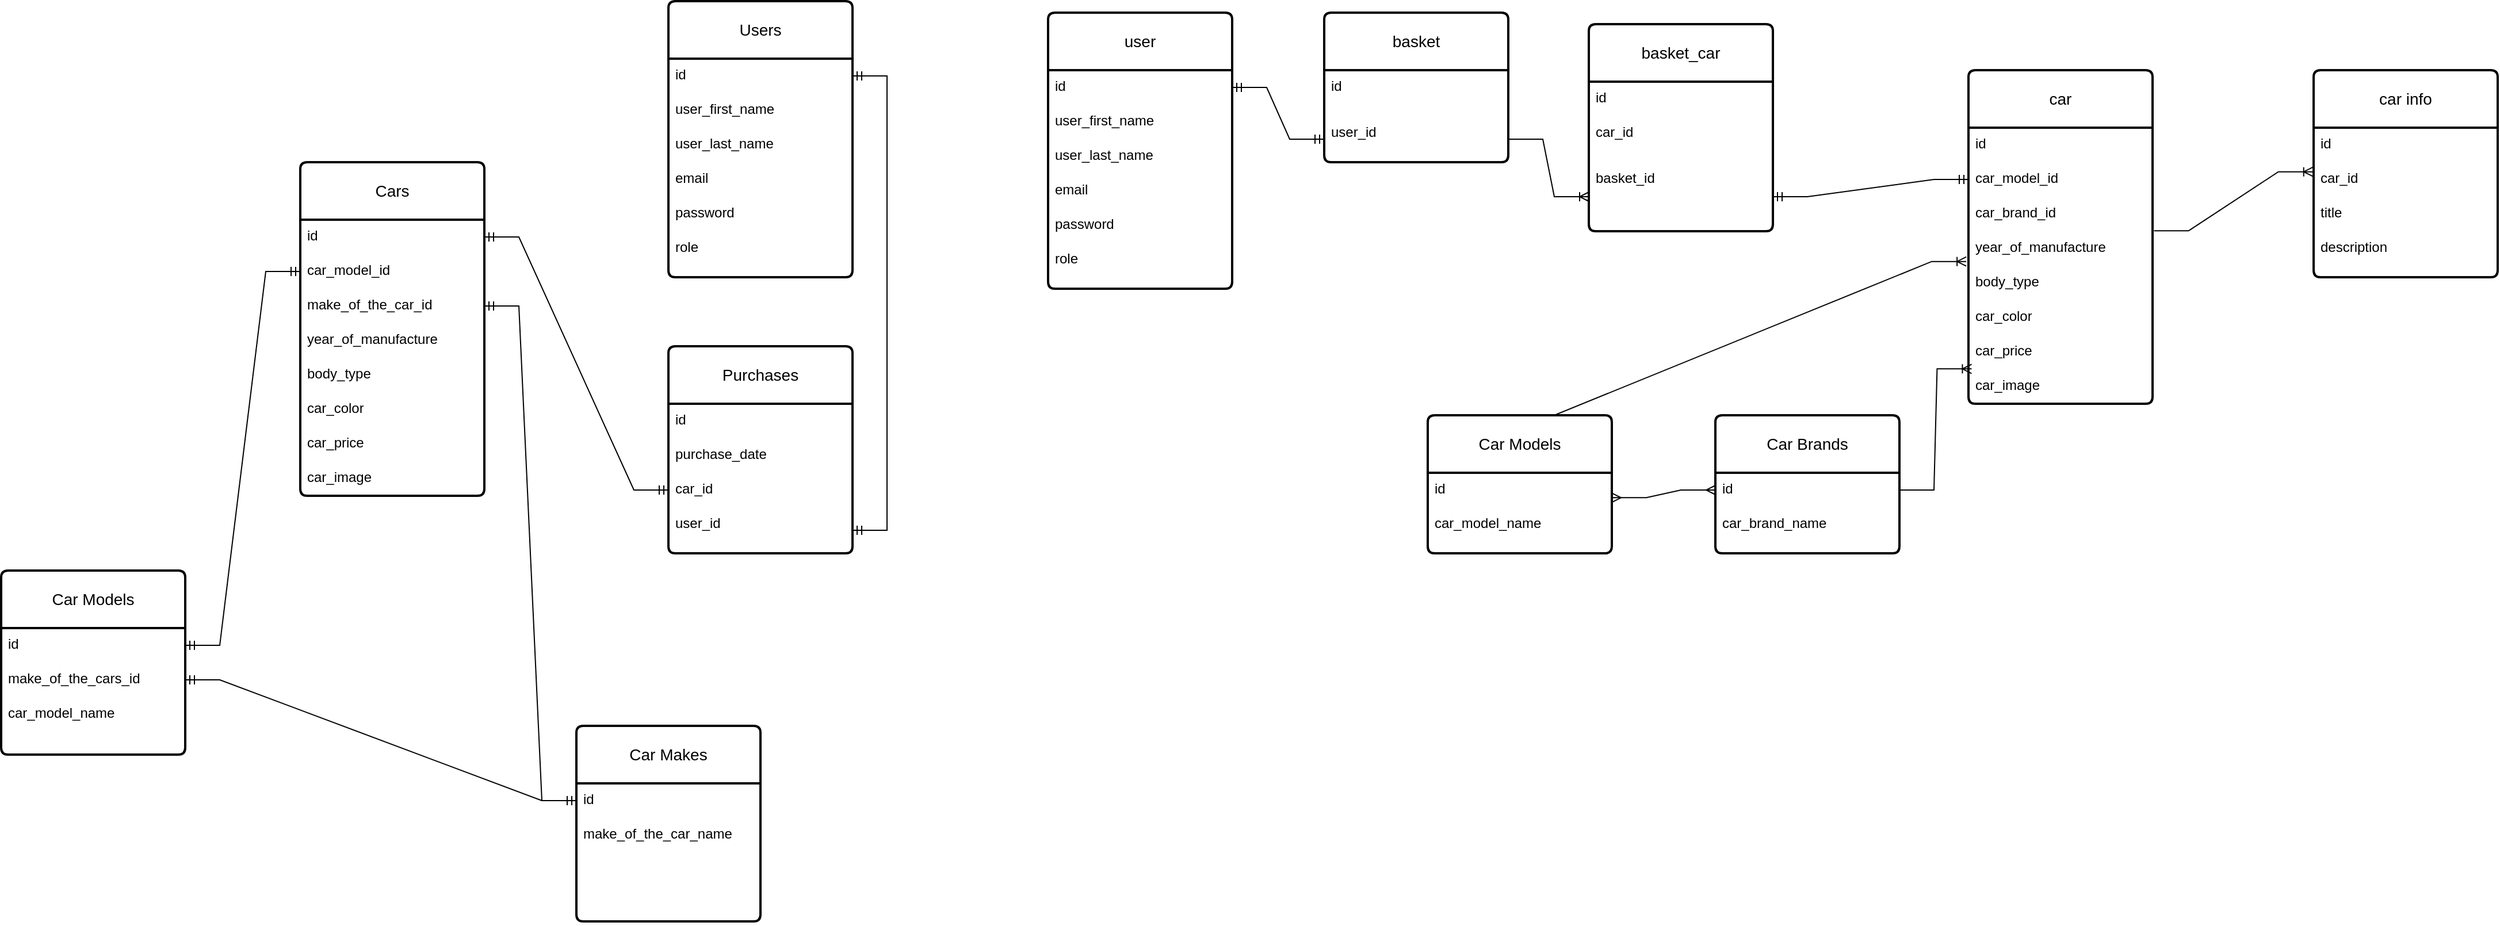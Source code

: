 <mxfile version="21.2.9" type="device">
  <diagram name="Страница 1" id="Hkr_ZFMklL91M4Rwt6lm">
    <mxGraphModel dx="1674" dy="788" grid="1" gridSize="10" guides="1" tooltips="1" connect="1" arrows="1" fold="1" page="1" pageScale="1" pageWidth="3300" pageHeight="4681" math="0" shadow="0">
      <root>
        <mxCell id="0" />
        <mxCell id="1" parent="0" />
        <mxCell id="MF3mSI-9Bg1sAX1x7ReT-1" value="Cars" style="swimlane;childLayout=stackLayout;horizontal=1;startSize=50;horizontalStack=0;rounded=1;fontSize=14;fontStyle=0;strokeWidth=2;resizeParent=0;resizeLast=1;shadow=0;dashed=0;align=center;arcSize=4;whiteSpace=wrap;html=1;" parent="1" vertex="1">
          <mxGeometry x="290" y="150" width="160" height="290" as="geometry" />
        </mxCell>
        <mxCell id="COfgy1o2G7cCsb_k9n1h-17" value="id" style="text;strokeColor=none;fillColor=none;spacingLeft=4;spacingRight=4;overflow=hidden;rotatable=0;points=[[0,0.5],[1,0.5]];portConstraint=eastwest;fontSize=12;whiteSpace=wrap;html=1;" parent="MF3mSI-9Bg1sAX1x7ReT-1" vertex="1">
          <mxGeometry y="50" width="160" height="30" as="geometry" />
        </mxCell>
        <mxCell id="COfgy1o2G7cCsb_k9n1h-18" value="car_model_id" style="text;strokeColor=none;fillColor=none;spacingLeft=4;spacingRight=4;overflow=hidden;rotatable=0;points=[[0,0.5],[1,0.5]];portConstraint=eastwest;fontSize=12;whiteSpace=wrap;html=1;" parent="MF3mSI-9Bg1sAX1x7ReT-1" vertex="1">
          <mxGeometry y="80" width="160" height="30" as="geometry" />
        </mxCell>
        <mxCell id="COfgy1o2G7cCsb_k9n1h-19" value="make_of_the_car_id" style="text;strokeColor=none;fillColor=none;spacingLeft=4;spacingRight=4;overflow=hidden;rotatable=0;points=[[0,0.5],[1,0.5]];portConstraint=eastwest;fontSize=12;whiteSpace=wrap;html=1;" parent="MF3mSI-9Bg1sAX1x7ReT-1" vertex="1">
          <mxGeometry y="110" width="160" height="30" as="geometry" />
        </mxCell>
        <mxCell id="COfgy1o2G7cCsb_k9n1h-20" value="year_of_manufacture" style="text;strokeColor=none;fillColor=none;spacingLeft=4;spacingRight=4;overflow=hidden;rotatable=0;points=[[0,0.5],[1,0.5]];portConstraint=eastwest;fontSize=12;whiteSpace=wrap;html=1;" parent="MF3mSI-9Bg1sAX1x7ReT-1" vertex="1">
          <mxGeometry y="140" width="160" height="30" as="geometry" />
        </mxCell>
        <mxCell id="COfgy1o2G7cCsb_k9n1h-21" value="body_type" style="text;strokeColor=none;fillColor=none;spacingLeft=4;spacingRight=4;overflow=hidden;rotatable=0;points=[[0,0.5],[1,0.5]];portConstraint=eastwest;fontSize=12;whiteSpace=wrap;html=1;" parent="MF3mSI-9Bg1sAX1x7ReT-1" vertex="1">
          <mxGeometry y="170" width="160" height="30" as="geometry" />
        </mxCell>
        <mxCell id="COfgy1o2G7cCsb_k9n1h-23" value="car_color" style="text;strokeColor=none;fillColor=none;spacingLeft=4;spacingRight=4;overflow=hidden;rotatable=0;points=[[0,0.5],[1,0.5]];portConstraint=eastwest;fontSize=12;whiteSpace=wrap;html=1;" parent="MF3mSI-9Bg1sAX1x7ReT-1" vertex="1">
          <mxGeometry y="200" width="160" height="30" as="geometry" />
        </mxCell>
        <mxCell id="COfgy1o2G7cCsb_k9n1h-24" value="car_price" style="text;strokeColor=none;fillColor=none;spacingLeft=4;spacingRight=4;overflow=hidden;rotatable=0;points=[[0,0.5],[1,0.5]];portConstraint=eastwest;fontSize=12;whiteSpace=wrap;html=1;" parent="MF3mSI-9Bg1sAX1x7ReT-1" vertex="1">
          <mxGeometry y="230" width="160" height="30" as="geometry" />
        </mxCell>
        <mxCell id="COfgy1o2G7cCsb_k9n1h-25" value="car_image" style="text;strokeColor=none;fillColor=none;spacingLeft=4;spacingRight=4;overflow=hidden;rotatable=0;points=[[0,0.5],[1,0.5]];portConstraint=eastwest;fontSize=12;whiteSpace=wrap;html=1;" parent="MF3mSI-9Bg1sAX1x7ReT-1" vertex="1">
          <mxGeometry y="260" width="160" height="30" as="geometry" />
        </mxCell>
        <mxCell id="COfgy1o2G7cCsb_k9n1h-22" value="Item" style="text;strokeColor=none;fillColor=none;spacingLeft=4;spacingRight=4;overflow=hidden;rotatable=0;points=[[0,0.5],[1,0.5]];portConstraint=eastwest;fontSize=12;whiteSpace=wrap;html=1;" parent="MF3mSI-9Bg1sAX1x7ReT-1" vertex="1">
          <mxGeometry y="290" width="160" as="geometry" />
        </mxCell>
        <mxCell id="MF3mSI-9Bg1sAX1x7ReT-6" value="Users" style="swimlane;childLayout=stackLayout;horizontal=1;startSize=50;horizontalStack=0;rounded=1;fontSize=14;fontStyle=0;strokeWidth=2;resizeParent=0;resizeLast=1;shadow=0;dashed=0;align=center;arcSize=4;whiteSpace=wrap;html=1;" parent="1" vertex="1">
          <mxGeometry x="610" y="10" width="160" height="240" as="geometry" />
        </mxCell>
        <mxCell id="COfgy1o2G7cCsb_k9n1h-28" value="id" style="text;strokeColor=none;fillColor=none;spacingLeft=4;spacingRight=4;overflow=hidden;rotatable=0;points=[[0,0.5],[1,0.5]];portConstraint=eastwest;fontSize=12;whiteSpace=wrap;html=1;" parent="MF3mSI-9Bg1sAX1x7ReT-6" vertex="1">
          <mxGeometry y="50" width="160" height="30" as="geometry" />
        </mxCell>
        <mxCell id="COfgy1o2G7cCsb_k9n1h-29" value="user_first_name" style="text;strokeColor=none;fillColor=none;spacingLeft=4;spacingRight=4;overflow=hidden;rotatable=0;points=[[0,0.5],[1,0.5]];portConstraint=eastwest;fontSize=12;whiteSpace=wrap;html=1;" parent="MF3mSI-9Bg1sAX1x7ReT-6" vertex="1">
          <mxGeometry y="80" width="160" height="30" as="geometry" />
        </mxCell>
        <mxCell id="COfgy1o2G7cCsb_k9n1h-30" value="user_last_name" style="text;strokeColor=none;fillColor=none;spacingLeft=4;spacingRight=4;overflow=hidden;rotatable=0;points=[[0,0.5],[1,0.5]];portConstraint=eastwest;fontSize=12;whiteSpace=wrap;html=1;" parent="MF3mSI-9Bg1sAX1x7ReT-6" vertex="1">
          <mxGeometry y="110" width="160" height="30" as="geometry" />
        </mxCell>
        <mxCell id="COfgy1o2G7cCsb_k9n1h-31" value="email" style="text;strokeColor=none;fillColor=none;spacingLeft=4;spacingRight=4;overflow=hidden;rotatable=0;points=[[0,0.5],[1,0.5]];portConstraint=eastwest;fontSize=12;whiteSpace=wrap;html=1;" parent="MF3mSI-9Bg1sAX1x7ReT-6" vertex="1">
          <mxGeometry y="140" width="160" height="30" as="geometry" />
        </mxCell>
        <mxCell id="COfgy1o2G7cCsb_k9n1h-32" value="password" style="text;strokeColor=none;fillColor=none;spacingLeft=4;spacingRight=4;overflow=hidden;rotatable=0;points=[[0,0.5],[1,0.5]];portConstraint=eastwest;fontSize=12;whiteSpace=wrap;html=1;" parent="MF3mSI-9Bg1sAX1x7ReT-6" vertex="1">
          <mxGeometry y="170" width="160" height="30" as="geometry" />
        </mxCell>
        <mxCell id="COfgy1o2G7cCsb_k9n1h-33" value="role" style="text;strokeColor=none;fillColor=none;spacingLeft=4;spacingRight=4;overflow=hidden;rotatable=0;points=[[0,0.5],[1,0.5]];portConstraint=eastwest;fontSize=12;whiteSpace=wrap;html=1;" parent="MF3mSI-9Bg1sAX1x7ReT-6" vertex="1">
          <mxGeometry y="200" width="160" height="40" as="geometry" />
        </mxCell>
        <mxCell id="MF3mSI-9Bg1sAX1x7ReT-13" value="Purchases" style="swimlane;childLayout=stackLayout;horizontal=1;startSize=50;horizontalStack=0;rounded=1;fontSize=14;fontStyle=0;strokeWidth=2;resizeParent=0;resizeLast=1;shadow=0;dashed=0;align=center;arcSize=4;whiteSpace=wrap;html=1;" parent="1" vertex="1">
          <mxGeometry x="610" y="310" width="160" height="180" as="geometry" />
        </mxCell>
        <mxCell id="COfgy1o2G7cCsb_k9n1h-34" value="id" style="text;strokeColor=none;fillColor=none;spacingLeft=4;spacingRight=4;overflow=hidden;rotatable=0;points=[[0,0.5],[1,0.5]];portConstraint=eastwest;fontSize=12;whiteSpace=wrap;html=1;" parent="MF3mSI-9Bg1sAX1x7ReT-13" vertex="1">
          <mxGeometry y="50" width="160" height="30" as="geometry" />
        </mxCell>
        <mxCell id="COfgy1o2G7cCsb_k9n1h-35" value="purchase_date" style="text;strokeColor=none;fillColor=none;spacingLeft=4;spacingRight=4;overflow=hidden;rotatable=0;points=[[0,0.5],[1,0.5]];portConstraint=eastwest;fontSize=12;whiteSpace=wrap;html=1;" parent="MF3mSI-9Bg1sAX1x7ReT-13" vertex="1">
          <mxGeometry y="80" width="160" height="30" as="geometry" />
        </mxCell>
        <mxCell id="COfgy1o2G7cCsb_k9n1h-36" value="car_id" style="text;strokeColor=none;fillColor=none;spacingLeft=4;spacingRight=4;overflow=hidden;rotatable=0;points=[[0,0.5],[1,0.5]];portConstraint=eastwest;fontSize=12;whiteSpace=wrap;html=1;" parent="MF3mSI-9Bg1sAX1x7ReT-13" vertex="1">
          <mxGeometry y="110" width="160" height="30" as="geometry" />
        </mxCell>
        <mxCell id="COfgy1o2G7cCsb_k9n1h-37" value="user_id&lt;br&gt;" style="text;strokeColor=none;fillColor=none;spacingLeft=4;spacingRight=4;overflow=hidden;rotatable=0;points=[[0,0.5],[1,0.5]];portConstraint=eastwest;fontSize=12;whiteSpace=wrap;html=1;" parent="MF3mSI-9Bg1sAX1x7ReT-13" vertex="1">
          <mxGeometry y="140" width="160" height="40" as="geometry" />
        </mxCell>
        <mxCell id="COfgy1o2G7cCsb_k9n1h-1" value="Car Models" style="swimlane;childLayout=stackLayout;horizontal=1;startSize=50;horizontalStack=0;rounded=1;fontSize=14;fontStyle=0;strokeWidth=2;resizeParent=0;resizeLast=1;shadow=0;dashed=0;align=center;arcSize=4;whiteSpace=wrap;html=1;" parent="1" vertex="1">
          <mxGeometry x="30" y="505" width="160" height="160" as="geometry" />
        </mxCell>
        <mxCell id="COfgy1o2G7cCsb_k9n1h-10" value="id" style="text;strokeColor=none;fillColor=none;spacingLeft=4;spacingRight=4;overflow=hidden;rotatable=0;points=[[0,0.5],[1,0.5]];portConstraint=eastwest;fontSize=12;whiteSpace=wrap;html=1;" parent="COfgy1o2G7cCsb_k9n1h-1" vertex="1">
          <mxGeometry y="50" width="160" height="30" as="geometry" />
        </mxCell>
        <mxCell id="COfgy1o2G7cCsb_k9n1h-12" value="make_of_the_cars_id" style="text;strokeColor=none;fillColor=none;spacingLeft=4;spacingRight=4;overflow=hidden;rotatable=0;points=[[0,0.5],[1,0.5]];portConstraint=eastwest;fontSize=12;whiteSpace=wrap;html=1;" parent="COfgy1o2G7cCsb_k9n1h-1" vertex="1">
          <mxGeometry y="80" width="160" height="30" as="geometry" />
        </mxCell>
        <mxCell id="COfgy1o2G7cCsb_k9n1h-11" value="car_model_name" style="text;strokeColor=none;fillColor=none;spacingLeft=4;spacingRight=4;overflow=hidden;rotatable=0;points=[[0,0.5],[1,0.5]];portConstraint=eastwest;fontSize=12;whiteSpace=wrap;html=1;" parent="COfgy1o2G7cCsb_k9n1h-1" vertex="1">
          <mxGeometry y="110" width="160" height="50" as="geometry" />
        </mxCell>
        <mxCell id="COfgy1o2G7cCsb_k9n1h-3" value="Car Makes" style="swimlane;childLayout=stackLayout;horizontal=1;startSize=50;horizontalStack=0;rounded=1;fontSize=14;fontStyle=0;strokeWidth=2;resizeParent=0;resizeLast=1;shadow=0;dashed=0;align=center;arcSize=4;whiteSpace=wrap;html=1;" parent="1" vertex="1">
          <mxGeometry x="530" y="640" width="160" height="170" as="geometry" />
        </mxCell>
        <mxCell id="COfgy1o2G7cCsb_k9n1h-38" value="id" style="text;strokeColor=none;fillColor=none;spacingLeft=4;spacingRight=4;overflow=hidden;rotatable=0;points=[[0,0.5],[1,0.5]];portConstraint=eastwest;fontSize=12;whiteSpace=wrap;html=1;" parent="COfgy1o2G7cCsb_k9n1h-3" vertex="1">
          <mxGeometry y="50" width="160" height="30" as="geometry" />
        </mxCell>
        <mxCell id="COfgy1o2G7cCsb_k9n1h-39" value="make_of_the_car_name" style="text;strokeColor=none;fillColor=none;spacingLeft=4;spacingRight=4;overflow=hidden;rotatable=0;points=[[0,0.5],[1,0.5]];portConstraint=eastwest;fontSize=12;whiteSpace=wrap;html=1;" parent="COfgy1o2G7cCsb_k9n1h-3" vertex="1">
          <mxGeometry y="80" width="160" height="90" as="geometry" />
        </mxCell>
        <mxCell id="COfgy1o2G7cCsb_k9n1h-54" value="" style="edgeStyle=entityRelationEdgeStyle;fontSize=12;html=1;endArrow=ERmandOne;startArrow=ERmandOne;rounded=0;" parent="1" source="COfgy1o2G7cCsb_k9n1h-10" target="COfgy1o2G7cCsb_k9n1h-18" edge="1">
          <mxGeometry width="100" height="100" relative="1" as="geometry">
            <mxPoint x="190" y="700" as="sourcePoint" />
            <mxPoint x="51.421" y="-5" as="targetPoint" />
          </mxGeometry>
        </mxCell>
        <mxCell id="COfgy1o2G7cCsb_k9n1h-55" value="" style="edgeStyle=entityRelationEdgeStyle;fontSize=12;html=1;endArrow=ERmandOne;startArrow=ERmandOne;rounded=0;" parent="1" source="COfgy1o2G7cCsb_k9n1h-12" target="COfgy1o2G7cCsb_k9n1h-38" edge="1">
          <mxGeometry width="100" height="100" relative="1" as="geometry">
            <mxPoint x="230" y="655" as="sourcePoint" />
            <mxPoint x="330" y="330" as="targetPoint" />
          </mxGeometry>
        </mxCell>
        <mxCell id="COfgy1o2G7cCsb_k9n1h-56" value="" style="edgeStyle=entityRelationEdgeStyle;fontSize=12;html=1;endArrow=ERmandOne;startArrow=ERmandOne;rounded=0;" parent="1" source="COfgy1o2G7cCsb_k9n1h-19" target="COfgy1o2G7cCsb_k9n1h-38" edge="1">
          <mxGeometry width="100" height="100" relative="1" as="geometry">
            <mxPoint x="310" y="505" as="sourcePoint" />
            <mxPoint x="610" y="550" as="targetPoint" />
          </mxGeometry>
        </mxCell>
        <mxCell id="COfgy1o2G7cCsb_k9n1h-57" value="" style="edgeStyle=entityRelationEdgeStyle;fontSize=12;html=1;endArrow=ERmandOne;startArrow=ERmandOne;rounded=0;" parent="1" source="COfgy1o2G7cCsb_k9n1h-17" target="COfgy1o2G7cCsb_k9n1h-36" edge="1">
          <mxGeometry width="100" height="100" relative="1" as="geometry">
            <mxPoint x="510" y="170" as="sourcePoint" />
            <mxPoint x="550" y="540" as="targetPoint" />
          </mxGeometry>
        </mxCell>
        <mxCell id="COfgy1o2G7cCsb_k9n1h-58" value="" style="edgeStyle=entityRelationEdgeStyle;fontSize=12;html=1;endArrow=ERmandOne;startArrow=ERmandOne;rounded=0;" parent="1" source="COfgy1o2G7cCsb_k9n1h-28" target="COfgy1o2G7cCsb_k9n1h-37" edge="1">
          <mxGeometry width="100" height="100" relative="1" as="geometry">
            <mxPoint x="810" y="90" as="sourcePoint" />
            <mxPoint x="970" y="310" as="targetPoint" />
          </mxGeometry>
        </mxCell>
        <mxCell id="COfgy1o2G7cCsb_k9n1h-59" value="user" style="swimlane;childLayout=stackLayout;horizontal=1;startSize=50;horizontalStack=0;rounded=1;fontSize=14;fontStyle=0;strokeWidth=2;resizeParent=0;resizeLast=1;shadow=0;dashed=0;align=center;arcSize=4;whiteSpace=wrap;html=1;" parent="1" vertex="1">
          <mxGeometry x="940" y="20" width="160" height="240" as="geometry" />
        </mxCell>
        <mxCell id="COfgy1o2G7cCsb_k9n1h-60" value="id" style="text;strokeColor=none;fillColor=none;spacingLeft=4;spacingRight=4;overflow=hidden;rotatable=0;points=[[0,0.5],[1,0.5]];portConstraint=eastwest;fontSize=12;whiteSpace=wrap;html=1;" parent="COfgy1o2G7cCsb_k9n1h-59" vertex="1">
          <mxGeometry y="50" width="160" height="30" as="geometry" />
        </mxCell>
        <mxCell id="COfgy1o2G7cCsb_k9n1h-61" value="user_first_name" style="text;strokeColor=none;fillColor=none;spacingLeft=4;spacingRight=4;overflow=hidden;rotatable=0;points=[[0,0.5],[1,0.5]];portConstraint=eastwest;fontSize=12;whiteSpace=wrap;html=1;" parent="COfgy1o2G7cCsb_k9n1h-59" vertex="1">
          <mxGeometry y="80" width="160" height="30" as="geometry" />
        </mxCell>
        <mxCell id="COfgy1o2G7cCsb_k9n1h-62" value="user_last_name" style="text;strokeColor=none;fillColor=none;spacingLeft=4;spacingRight=4;overflow=hidden;rotatable=0;points=[[0,0.5],[1,0.5]];portConstraint=eastwest;fontSize=12;whiteSpace=wrap;html=1;" parent="COfgy1o2G7cCsb_k9n1h-59" vertex="1">
          <mxGeometry y="110" width="160" height="30" as="geometry" />
        </mxCell>
        <mxCell id="COfgy1o2G7cCsb_k9n1h-63" value="email" style="text;strokeColor=none;fillColor=none;spacingLeft=4;spacingRight=4;overflow=hidden;rotatable=0;points=[[0,0.5],[1,0.5]];portConstraint=eastwest;fontSize=12;whiteSpace=wrap;html=1;" parent="COfgy1o2G7cCsb_k9n1h-59" vertex="1">
          <mxGeometry y="140" width="160" height="30" as="geometry" />
        </mxCell>
        <mxCell id="COfgy1o2G7cCsb_k9n1h-64" value="password" style="text;strokeColor=none;fillColor=none;spacingLeft=4;spacingRight=4;overflow=hidden;rotatable=0;points=[[0,0.5],[1,0.5]];portConstraint=eastwest;fontSize=12;whiteSpace=wrap;html=1;" parent="COfgy1o2G7cCsb_k9n1h-59" vertex="1">
          <mxGeometry y="170" width="160" height="30" as="geometry" />
        </mxCell>
        <mxCell id="COfgy1o2G7cCsb_k9n1h-65" value="role" style="text;strokeColor=none;fillColor=none;spacingLeft=4;spacingRight=4;overflow=hidden;rotatable=0;points=[[0,0.5],[1,0.5]];portConstraint=eastwest;fontSize=12;whiteSpace=wrap;html=1;" parent="COfgy1o2G7cCsb_k9n1h-59" vertex="1">
          <mxGeometry y="200" width="160" height="40" as="geometry" />
        </mxCell>
        <mxCell id="COfgy1o2G7cCsb_k9n1h-73" value="basket" style="swimlane;childLayout=stackLayout;horizontal=1;startSize=50;horizontalStack=0;rounded=1;fontSize=14;fontStyle=0;strokeWidth=2;resizeParent=0;resizeLast=1;shadow=0;dashed=0;align=center;arcSize=4;whiteSpace=wrap;html=1;" parent="1" vertex="1">
          <mxGeometry x="1180" y="20" width="160" height="130" as="geometry" />
        </mxCell>
        <mxCell id="COfgy1o2G7cCsb_k9n1h-74" value="id" style="text;strokeColor=none;fillColor=none;spacingLeft=4;spacingRight=4;overflow=hidden;rotatable=0;points=[[0,0.5],[1,0.5]];portConstraint=eastwest;fontSize=12;whiteSpace=wrap;html=1;" parent="COfgy1o2G7cCsb_k9n1h-73" vertex="1">
          <mxGeometry y="50" width="160" height="40" as="geometry" />
        </mxCell>
        <mxCell id="COfgy1o2G7cCsb_k9n1h-77" value="user_id&lt;br&gt;" style="text;strokeColor=none;fillColor=none;spacingLeft=4;spacingRight=4;overflow=hidden;rotatable=0;points=[[0,0.5],[1,0.5]];portConstraint=eastwest;fontSize=12;whiteSpace=wrap;html=1;" parent="COfgy1o2G7cCsb_k9n1h-73" vertex="1">
          <mxGeometry y="90" width="160" height="40" as="geometry" />
        </mxCell>
        <mxCell id="COfgy1o2G7cCsb_k9n1h-78" value="basket_car" style="swimlane;childLayout=stackLayout;horizontal=1;startSize=50;horizontalStack=0;rounded=1;fontSize=14;fontStyle=0;strokeWidth=2;resizeParent=0;resizeLast=1;shadow=0;dashed=0;align=center;arcSize=4;whiteSpace=wrap;html=1;" parent="1" vertex="1">
          <mxGeometry x="1410" y="30" width="160" height="180" as="geometry" />
        </mxCell>
        <mxCell id="COfgy1o2G7cCsb_k9n1h-79" value="id" style="text;strokeColor=none;fillColor=none;spacingLeft=4;spacingRight=4;overflow=hidden;rotatable=0;points=[[0,0.5],[1,0.5]];portConstraint=eastwest;fontSize=12;whiteSpace=wrap;html=1;" parent="COfgy1o2G7cCsb_k9n1h-78" vertex="1">
          <mxGeometry y="50" width="160" height="30" as="geometry" />
        </mxCell>
        <mxCell id="COfgy1o2G7cCsb_k9n1h-80" value="car_id" style="text;strokeColor=none;fillColor=none;spacingLeft=4;spacingRight=4;overflow=hidden;rotatable=0;points=[[0,0.5],[1,0.5]];portConstraint=eastwest;fontSize=12;whiteSpace=wrap;html=1;" parent="COfgy1o2G7cCsb_k9n1h-78" vertex="1">
          <mxGeometry y="80" width="160" height="40" as="geometry" />
        </mxCell>
        <mxCell id="COfgy1o2G7cCsb_k9n1h-81" value="basket_id" style="text;strokeColor=none;fillColor=none;spacingLeft=4;spacingRight=4;overflow=hidden;rotatable=0;points=[[0,0.5],[1,0.5]];portConstraint=eastwest;fontSize=12;whiteSpace=wrap;html=1;" parent="COfgy1o2G7cCsb_k9n1h-78" vertex="1">
          <mxGeometry y="120" width="160" height="60" as="geometry" />
        </mxCell>
        <mxCell id="COfgy1o2G7cCsb_k9n1h-82" value="car" style="swimlane;childLayout=stackLayout;horizontal=1;startSize=50;horizontalStack=0;rounded=1;fontSize=14;fontStyle=0;strokeWidth=2;resizeParent=0;resizeLast=1;shadow=0;dashed=0;align=center;arcSize=4;whiteSpace=wrap;html=1;" parent="1" vertex="1">
          <mxGeometry x="1740" y="70" width="160" height="290" as="geometry" />
        </mxCell>
        <mxCell id="COfgy1o2G7cCsb_k9n1h-83" value="id" style="text;strokeColor=none;fillColor=none;spacingLeft=4;spacingRight=4;overflow=hidden;rotatable=0;points=[[0,0.5],[1,0.5]];portConstraint=eastwest;fontSize=12;whiteSpace=wrap;html=1;" parent="COfgy1o2G7cCsb_k9n1h-82" vertex="1">
          <mxGeometry y="50" width="160" height="30" as="geometry" />
        </mxCell>
        <mxCell id="COfgy1o2G7cCsb_k9n1h-84" value="car_model_id" style="text;strokeColor=none;fillColor=none;spacingLeft=4;spacingRight=4;overflow=hidden;rotatable=0;points=[[0,0.5],[1,0.5]];portConstraint=eastwest;fontSize=12;whiteSpace=wrap;html=1;" parent="COfgy1o2G7cCsb_k9n1h-82" vertex="1">
          <mxGeometry y="80" width="160" height="30" as="geometry" />
        </mxCell>
        <mxCell id="COfgy1o2G7cCsb_k9n1h-85" value="car_brand_id" style="text;strokeColor=none;fillColor=none;spacingLeft=4;spacingRight=4;overflow=hidden;rotatable=0;points=[[0,0.5],[1,0.5]];portConstraint=eastwest;fontSize=12;whiteSpace=wrap;html=1;" parent="COfgy1o2G7cCsb_k9n1h-82" vertex="1">
          <mxGeometry y="110" width="160" height="30" as="geometry" />
        </mxCell>
        <mxCell id="COfgy1o2G7cCsb_k9n1h-86" value="year_of_manufacture" style="text;strokeColor=none;fillColor=none;spacingLeft=4;spacingRight=4;overflow=hidden;rotatable=0;points=[[0,0.5],[1,0.5]];portConstraint=eastwest;fontSize=12;whiteSpace=wrap;html=1;" parent="COfgy1o2G7cCsb_k9n1h-82" vertex="1">
          <mxGeometry y="140" width="160" height="30" as="geometry" />
        </mxCell>
        <mxCell id="COfgy1o2G7cCsb_k9n1h-87" value="body_type" style="text;strokeColor=none;fillColor=none;spacingLeft=4;spacingRight=4;overflow=hidden;rotatable=0;points=[[0,0.5],[1,0.5]];portConstraint=eastwest;fontSize=12;whiteSpace=wrap;html=1;" parent="COfgy1o2G7cCsb_k9n1h-82" vertex="1">
          <mxGeometry y="170" width="160" height="30" as="geometry" />
        </mxCell>
        <mxCell id="COfgy1o2G7cCsb_k9n1h-88" value="car_color" style="text;strokeColor=none;fillColor=none;spacingLeft=4;spacingRight=4;overflow=hidden;rotatable=0;points=[[0,0.5],[1,0.5]];portConstraint=eastwest;fontSize=12;whiteSpace=wrap;html=1;" parent="COfgy1o2G7cCsb_k9n1h-82" vertex="1">
          <mxGeometry y="200" width="160" height="30" as="geometry" />
        </mxCell>
        <mxCell id="COfgy1o2G7cCsb_k9n1h-89" value="car_price" style="text;strokeColor=none;fillColor=none;spacingLeft=4;spacingRight=4;overflow=hidden;rotatable=0;points=[[0,0.5],[1,0.5]];portConstraint=eastwest;fontSize=12;whiteSpace=wrap;html=1;" parent="COfgy1o2G7cCsb_k9n1h-82" vertex="1">
          <mxGeometry y="230" width="160" height="30" as="geometry" />
        </mxCell>
        <mxCell id="COfgy1o2G7cCsb_k9n1h-90" value="car_image" style="text;strokeColor=none;fillColor=none;spacingLeft=4;spacingRight=4;overflow=hidden;rotatable=0;points=[[0,0.5],[1,0.5]];portConstraint=eastwest;fontSize=12;whiteSpace=wrap;html=1;" parent="COfgy1o2G7cCsb_k9n1h-82" vertex="1">
          <mxGeometry y="260" width="160" height="30" as="geometry" />
        </mxCell>
        <mxCell id="COfgy1o2G7cCsb_k9n1h-91" value="Item" style="text;strokeColor=none;fillColor=none;spacingLeft=4;spacingRight=4;overflow=hidden;rotatable=0;points=[[0,0.5],[1,0.5]];portConstraint=eastwest;fontSize=12;whiteSpace=wrap;html=1;" parent="COfgy1o2G7cCsb_k9n1h-82" vertex="1">
          <mxGeometry y="290" width="160" as="geometry" />
        </mxCell>
        <mxCell id="COfgy1o2G7cCsb_k9n1h-92" value="Car Models" style="swimlane;childLayout=stackLayout;horizontal=1;startSize=50;horizontalStack=0;rounded=1;fontSize=14;fontStyle=0;strokeWidth=2;resizeParent=0;resizeLast=1;shadow=0;dashed=0;align=center;arcSize=4;whiteSpace=wrap;html=1;" parent="1" vertex="1">
          <mxGeometry x="1270" y="370" width="160" height="120" as="geometry" />
        </mxCell>
        <mxCell id="COfgy1o2G7cCsb_k9n1h-93" value="id" style="text;strokeColor=none;fillColor=none;spacingLeft=4;spacingRight=4;overflow=hidden;rotatable=0;points=[[0,0.5],[1,0.5]];portConstraint=eastwest;fontSize=12;whiteSpace=wrap;html=1;" parent="COfgy1o2G7cCsb_k9n1h-92" vertex="1">
          <mxGeometry y="50" width="160" height="30" as="geometry" />
        </mxCell>
        <mxCell id="COfgy1o2G7cCsb_k9n1h-95" value="car_model_name" style="text;strokeColor=none;fillColor=none;spacingLeft=4;spacingRight=4;overflow=hidden;rotatable=0;points=[[0,0.5],[1,0.5]];portConstraint=eastwest;fontSize=12;whiteSpace=wrap;html=1;" parent="COfgy1o2G7cCsb_k9n1h-92" vertex="1">
          <mxGeometry y="80" width="160" height="40" as="geometry" />
        </mxCell>
        <mxCell id="COfgy1o2G7cCsb_k9n1h-96" value="Car Brands" style="swimlane;childLayout=stackLayout;horizontal=1;startSize=50;horizontalStack=0;rounded=1;fontSize=14;fontStyle=0;strokeWidth=2;resizeParent=0;resizeLast=1;shadow=0;dashed=0;align=center;arcSize=4;whiteSpace=wrap;html=1;" parent="1" vertex="1">
          <mxGeometry x="1520" y="370" width="160" height="120" as="geometry" />
        </mxCell>
        <mxCell id="COfgy1o2G7cCsb_k9n1h-97" value="id" style="text;strokeColor=none;fillColor=none;spacingLeft=4;spacingRight=4;overflow=hidden;rotatable=0;points=[[0,0.5],[1,0.5]];portConstraint=eastwest;fontSize=12;whiteSpace=wrap;html=1;" parent="COfgy1o2G7cCsb_k9n1h-96" vertex="1">
          <mxGeometry y="50" width="160" height="30" as="geometry" />
        </mxCell>
        <mxCell id="COfgy1o2G7cCsb_k9n1h-98" value="car_brand_name" style="text;strokeColor=none;fillColor=none;spacingLeft=4;spacingRight=4;overflow=hidden;rotatable=0;points=[[0,0.5],[1,0.5]];portConstraint=eastwest;fontSize=12;whiteSpace=wrap;html=1;" parent="COfgy1o2G7cCsb_k9n1h-96" vertex="1">
          <mxGeometry y="80" width="160" height="40" as="geometry" />
        </mxCell>
        <mxCell id="COfgy1o2G7cCsb_k9n1h-99" value="" style="edgeStyle=entityRelationEdgeStyle;fontSize=12;html=1;endArrow=ERmandOne;startArrow=ERmandOne;rounded=0;" parent="1" source="COfgy1o2G7cCsb_k9n1h-60" target="COfgy1o2G7cCsb_k9n1h-77" edge="1">
          <mxGeometry width="100" height="100" relative="1" as="geometry">
            <mxPoint x="1080" y="190" as="sourcePoint" />
            <mxPoint x="1180" y="90" as="targetPoint" />
          </mxGeometry>
        </mxCell>
        <mxCell id="COfgy1o2G7cCsb_k9n1h-100" value="" style="edgeStyle=entityRelationEdgeStyle;fontSize=12;html=1;endArrow=ERoneToMany;rounded=0;" parent="1" source="COfgy1o2G7cCsb_k9n1h-77" target="COfgy1o2G7cCsb_k9n1h-81" edge="1">
          <mxGeometry width="100" height="100" relative="1" as="geometry">
            <mxPoint x="1210" y="390" as="sourcePoint" />
            <mxPoint x="1310" y="290" as="targetPoint" />
          </mxGeometry>
        </mxCell>
        <mxCell id="COfgy1o2G7cCsb_k9n1h-102" value="" style="edgeStyle=entityRelationEdgeStyle;fontSize=12;html=1;endArrow=ERoneToMany;rounded=0;exitX=0.5;exitY=0;exitDx=0;exitDy=0;entryX=-0.012;entryY=0.878;entryDx=0;entryDy=0;entryPerimeter=0;" parent="1" source="COfgy1o2G7cCsb_k9n1h-92" target="COfgy1o2G7cCsb_k9n1h-86" edge="1">
          <mxGeometry width="100" height="100" relative="1" as="geometry">
            <mxPoint x="1420" y="360" as="sourcePoint" />
            <mxPoint x="1520" y="260" as="targetPoint" />
          </mxGeometry>
        </mxCell>
        <mxCell id="COfgy1o2G7cCsb_k9n1h-103" value="" style="edgeStyle=entityRelationEdgeStyle;fontSize=12;html=1;endArrow=ERoneToMany;rounded=0;entryX=0.017;entryY=-0.011;entryDx=0;entryDy=0;entryPerimeter=0;" parent="1" source="COfgy1o2G7cCsb_k9n1h-97" target="COfgy1o2G7cCsb_k9n1h-90" edge="1">
          <mxGeometry width="100" height="100" relative="1" as="geometry">
            <mxPoint x="1680" y="460" as="sourcePoint" />
            <mxPoint x="1730" y="330" as="targetPoint" />
          </mxGeometry>
        </mxCell>
        <mxCell id="COfgy1o2G7cCsb_k9n1h-105" value="" style="edgeStyle=entityRelationEdgeStyle;fontSize=12;html=1;endArrow=ERmandOne;startArrow=ERmandOne;rounded=0;" parent="1" source="COfgy1o2G7cCsb_k9n1h-81" target="COfgy1o2G7cCsb_k9n1h-84" edge="1">
          <mxGeometry width="100" height="100" relative="1" as="geometry">
            <mxPoint x="1610" y="220" as="sourcePoint" />
            <mxPoint x="1710" y="120" as="targetPoint" />
          </mxGeometry>
        </mxCell>
        <mxCell id="COfgy1o2G7cCsb_k9n1h-106" value="" style="edgeStyle=entityRelationEdgeStyle;fontSize=12;html=1;endArrow=ERmany;startArrow=ERmany;rounded=0;exitX=1;exitY=0.722;exitDx=0;exitDy=0;exitPerimeter=0;entryX=0;entryY=0.5;entryDx=0;entryDy=0;" parent="1" source="COfgy1o2G7cCsb_k9n1h-93" target="COfgy1o2G7cCsb_k9n1h-97" edge="1">
          <mxGeometry width="100" height="100" relative="1" as="geometry">
            <mxPoint x="1450" y="530" as="sourcePoint" />
            <mxPoint x="1550" y="430" as="targetPoint" />
          </mxGeometry>
        </mxCell>
        <mxCell id="COfgy1o2G7cCsb_k9n1h-107" value="car info" style="swimlane;childLayout=stackLayout;horizontal=1;startSize=50;horizontalStack=0;rounded=1;fontSize=14;fontStyle=0;strokeWidth=2;resizeParent=0;resizeLast=1;shadow=0;dashed=0;align=center;arcSize=4;whiteSpace=wrap;html=1;" parent="1" vertex="1">
          <mxGeometry x="2040" y="70" width="160" height="180" as="geometry" />
        </mxCell>
        <mxCell id="COfgy1o2G7cCsb_k9n1h-108" value="id" style="text;strokeColor=none;fillColor=none;spacingLeft=4;spacingRight=4;overflow=hidden;rotatable=0;points=[[0,0.5],[1,0.5]];portConstraint=eastwest;fontSize=12;whiteSpace=wrap;html=1;" parent="COfgy1o2G7cCsb_k9n1h-107" vertex="1">
          <mxGeometry y="50" width="160" height="30" as="geometry" />
        </mxCell>
        <mxCell id="COfgy1o2G7cCsb_k9n1h-109" value="car_id" style="text;strokeColor=none;fillColor=none;spacingLeft=4;spacingRight=4;overflow=hidden;rotatable=0;points=[[0,0.5],[1,0.5]];portConstraint=eastwest;fontSize=12;whiteSpace=wrap;html=1;" parent="COfgy1o2G7cCsb_k9n1h-107" vertex="1">
          <mxGeometry y="80" width="160" height="30" as="geometry" />
        </mxCell>
        <mxCell id="COfgy1o2G7cCsb_k9n1h-110" value="title" style="text;strokeColor=none;fillColor=none;spacingLeft=4;spacingRight=4;overflow=hidden;rotatable=0;points=[[0,0.5],[1,0.5]];portConstraint=eastwest;fontSize=12;whiteSpace=wrap;html=1;" parent="COfgy1o2G7cCsb_k9n1h-107" vertex="1">
          <mxGeometry y="110" width="160" height="30" as="geometry" />
        </mxCell>
        <mxCell id="COfgy1o2G7cCsb_k9n1h-111" value="description" style="text;strokeColor=none;fillColor=none;spacingLeft=4;spacingRight=4;overflow=hidden;rotatable=0;points=[[0,0.5],[1,0.5]];portConstraint=eastwest;fontSize=12;whiteSpace=wrap;html=1;" parent="COfgy1o2G7cCsb_k9n1h-107" vertex="1">
          <mxGeometry y="140" width="160" height="40" as="geometry" />
        </mxCell>
        <mxCell id="COfgy1o2G7cCsb_k9n1h-117" value="" style="edgeStyle=entityRelationEdgeStyle;fontSize=12;html=1;endArrow=ERoneToMany;rounded=0;exitX=1.008;exitY=-0.011;exitDx=0;exitDy=0;exitPerimeter=0;entryX=-0.004;entryY=0.278;entryDx=0;entryDy=0;entryPerimeter=0;" parent="1" source="COfgy1o2G7cCsb_k9n1h-86" target="COfgy1o2G7cCsb_k9n1h-109" edge="1">
          <mxGeometry width="100" height="100" relative="1" as="geometry">
            <mxPoint x="2000" y="450" as="sourcePoint" />
            <mxPoint x="2100" y="350" as="targetPoint" />
          </mxGeometry>
        </mxCell>
      </root>
    </mxGraphModel>
  </diagram>
</mxfile>
